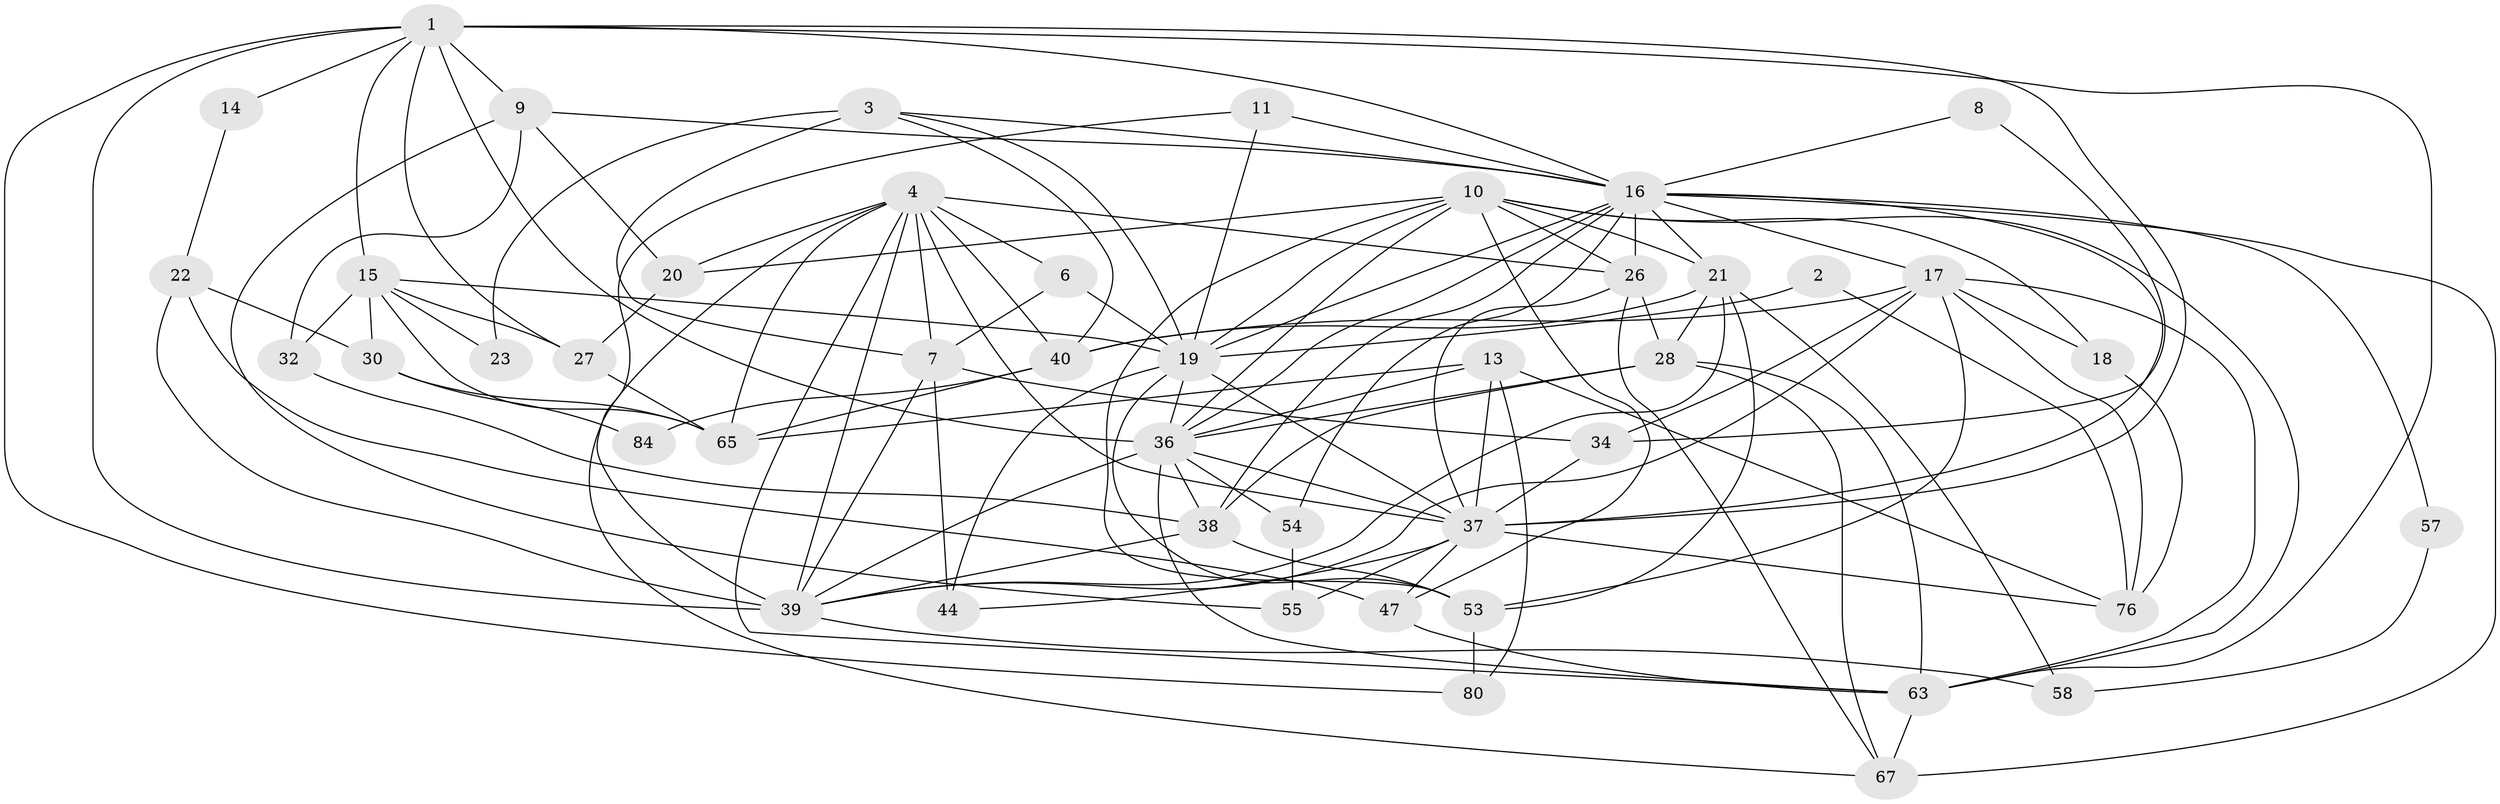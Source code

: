 // original degree distribution, {4: 0.18681318681318682, 2: 0.13186813186813187, 6: 0.08791208791208792, 3: 0.34065934065934067, 5: 0.16483516483516483, 7: 0.08791208791208792}
// Generated by graph-tools (version 1.1) at 2025/15/03/09/25 04:15:03]
// undirected, 45 vertices, 124 edges
graph export_dot {
graph [start="1"]
  node [color=gray90,style=filled];
  1 [super="+62+12+33"];
  2;
  3 [super="+49"];
  4 [super="+5+87"];
  6;
  7 [super="+61+45"];
  8;
  9 [super="+90"];
  10 [super="+77+85"];
  11;
  13 [super="+24"];
  14;
  15 [super="+68"];
  16 [super="+60+31+43"];
  17 [super="+25"];
  18;
  19 [super="+29"];
  20 [super="+51"];
  21 [super="+50+69"];
  22 [super="+41"];
  23;
  26 [super="+35"];
  27 [super="+52"];
  28 [super="+74"];
  30;
  32 [super="+73"];
  34 [super="+88"];
  36 [super="+59"];
  37 [super="+48+82+71"];
  38;
  39 [super="+42"];
  40 [super="+46"];
  44;
  47;
  53 [super="+86"];
  54;
  55;
  57;
  58;
  63 [super="+89"];
  65 [super="+72"];
  67;
  76;
  80;
  84;
  1 -- 27;
  1 -- 14;
  1 -- 80;
  1 -- 9;
  1 -- 15;
  1 -- 36 [weight=2];
  1 -- 16;
  1 -- 37;
  1 -- 39;
  1 -- 63;
  2 -- 76;
  2 -- 19;
  3 -- 7 [weight=2];
  3 -- 23;
  3 -- 16;
  3 -- 40;
  3 -- 19;
  4 -- 65;
  4 -- 67;
  4 -- 20;
  4 -- 26;
  4 -- 63;
  4 -- 40 [weight=2];
  4 -- 7;
  4 -- 37;
  4 -- 6;
  4 -- 39;
  6 -- 19;
  6 -- 7;
  7 -- 39;
  7 -- 44;
  7 -- 34;
  8 -- 34;
  8 -- 16;
  9 -- 20;
  9 -- 55;
  9 -- 32;
  9 -- 16;
  10 -- 47;
  10 -- 20;
  10 -- 21 [weight=2];
  10 -- 63;
  10 -- 18;
  10 -- 19;
  10 -- 36;
  10 -- 53;
  10 -- 26;
  11 -- 39;
  11 -- 16;
  11 -- 19;
  13 -- 76;
  13 -- 36 [weight=2];
  13 -- 80;
  13 -- 65;
  13 -- 37;
  14 -- 22;
  15 -- 23;
  15 -- 27;
  15 -- 30;
  15 -- 32;
  15 -- 65;
  15 -- 19;
  16 -- 57;
  16 -- 37 [weight=2];
  16 -- 67 [weight=2];
  16 -- 36;
  16 -- 17;
  16 -- 21;
  16 -- 54;
  16 -- 26;
  16 -- 19;
  16 -- 38;
  17 -- 18;
  17 -- 76;
  17 -- 40;
  17 -- 53;
  17 -- 34;
  17 -- 39;
  17 -- 63;
  18 -- 76;
  19 -- 37;
  19 -- 36;
  19 -- 44;
  19 -- 53;
  20 -- 27;
  21 -- 28;
  21 -- 40;
  21 -- 58;
  21 -- 39;
  21 -- 53;
  22 -- 30;
  22 -- 47;
  22 -- 39 [weight=2];
  26 -- 67;
  26 -- 28;
  26 -- 37;
  27 -- 65 [weight=2];
  28 -- 67;
  28 -- 38;
  28 -- 36;
  28 -- 63;
  30 -- 84;
  30 -- 65;
  32 -- 38;
  34 -- 37;
  36 -- 37;
  36 -- 38;
  36 -- 54;
  36 -- 39;
  36 -- 63;
  37 -- 47;
  37 -- 55;
  37 -- 76;
  37 -- 44;
  38 -- 39;
  38 -- 53;
  39 -- 58;
  40 -- 65;
  40 -- 84;
  47 -- 63;
  53 -- 80;
  54 -- 55;
  57 -- 58;
  63 -- 67;
}
